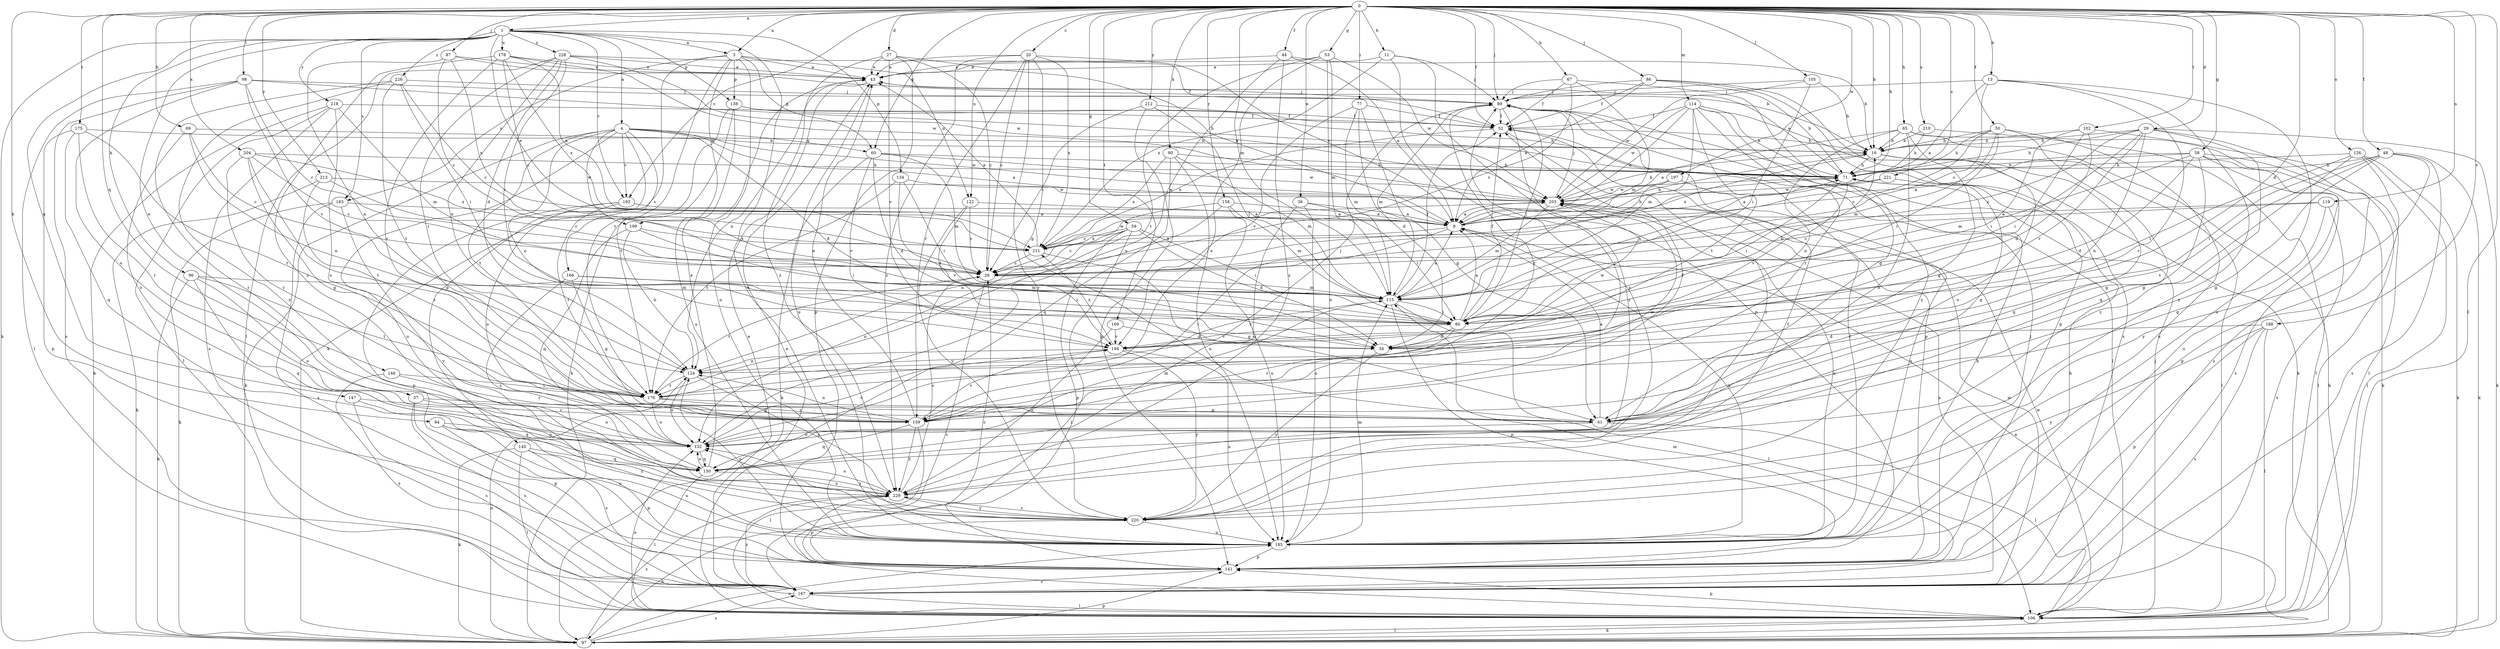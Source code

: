 strict digraph  {
0;
1;
3;
4;
8;
11;
13;
16;
20;
26;
27;
29;
34;
36;
37;
43;
44;
48;
50;
52;
53;
58;
59;
60;
61;
65;
67;
69;
71;
77;
80;
86;
87;
89;
90;
94;
96;
97;
98;
102;
105;
106;
114;
115;
119;
122;
124;
126;
132;
134;
138;
140;
141;
146;
147;
150;
158;
159;
163;
166;
167;
169;
175;
176;
178;
185;
188;
193;
194;
197;
199;
203;
204;
210;
211;
212;
213;
218;
220;
221;
226;
228;
229;
0 -> 1  [label=a];
0 -> 3  [label=a];
0 -> 11  [label=b];
0 -> 13  [label=b];
0 -> 16  [label=b];
0 -> 20  [label=c];
0 -> 27  [label=d];
0 -> 29  [label=d];
0 -> 34  [label=d];
0 -> 36  [label=e];
0 -> 44  [label=f];
0 -> 48  [label=f];
0 -> 50  [label=f];
0 -> 52  [label=f];
0 -> 53  [label=g];
0 -> 58  [label=g];
0 -> 59  [label=g];
0 -> 60  [label=g];
0 -> 65  [label=h];
0 -> 67  [label=h];
0 -> 69  [label=h];
0 -> 71  [label=h];
0 -> 77  [label=i];
0 -> 86  [label=j];
0 -> 87  [label=j];
0 -> 89  [label=j];
0 -> 90  [label=k];
0 -> 94  [label=k];
0 -> 98  [label=l];
0 -> 102  [label=l];
0 -> 105  [label=l];
0 -> 106  [label=l];
0 -> 114  [label=m];
0 -> 115  [label=m];
0 -> 119  [label=n];
0 -> 122  [label=n];
0 -> 126  [label=o];
0 -> 146  [label=q];
0 -> 158  [label=r];
0 -> 169  [label=t];
0 -> 175  [label=t];
0 -> 188  [label=v];
0 -> 193  [label=v];
0 -> 197  [label=w];
0 -> 204  [label=x];
0 -> 210  [label=x];
0 -> 212  [label=y];
0 -> 213  [label=y];
0 -> 221  [label=z];
1 -> 3  [label=a];
1 -> 4  [label=a];
1 -> 37  [label=e];
1 -> 96  [label=k];
1 -> 97  [label=k];
1 -> 134  [label=p];
1 -> 138  [label=p];
1 -> 147  [label=q];
1 -> 163  [label=s];
1 -> 178  [label=u];
1 -> 185  [label=u];
1 -> 193  [label=v];
1 -> 211  [label=x];
1 -> 218  [label=y];
1 -> 226  [label=z];
1 -> 228  [label=z];
3 -> 43  [label=e];
3 -> 60  [label=g];
3 -> 97  [label=k];
3 -> 122  [label=n];
3 -> 138  [label=p];
3 -> 163  [label=s];
3 -> 176  [label=t];
3 -> 185  [label=u];
3 -> 199  [label=w];
4 -> 8  [label=a];
4 -> 34  [label=d];
4 -> 60  [label=g];
4 -> 97  [label=k];
4 -> 124  [label=n];
4 -> 140  [label=p];
4 -> 166  [label=s];
4 -> 176  [label=t];
4 -> 185  [label=u];
4 -> 193  [label=v];
4 -> 199  [label=w];
4 -> 203  [label=w];
8 -> 16  [label=b];
8 -> 71  [label=h];
8 -> 159  [label=r];
8 -> 185  [label=u];
8 -> 211  [label=x];
11 -> 43  [label=e];
11 -> 89  [label=j];
11 -> 141  [label=p];
11 -> 211  [label=x];
11 -> 220  [label=y];
13 -> 8  [label=a];
13 -> 26  [label=c];
13 -> 89  [label=j];
13 -> 159  [label=r];
13 -> 185  [label=u];
13 -> 220  [label=y];
16 -> 71  [label=h];
16 -> 106  [label=l];
16 -> 132  [label=o];
16 -> 150  [label=q];
16 -> 211  [label=x];
20 -> 8  [label=a];
20 -> 26  [label=c];
20 -> 43  [label=e];
20 -> 61  [label=g];
20 -> 159  [label=r];
20 -> 211  [label=x];
20 -> 220  [label=y];
20 -> 229  [label=z];
26 -> 115  [label=m];
26 -> 167  [label=s];
26 -> 176  [label=t];
27 -> 8  [label=a];
27 -> 26  [label=c];
27 -> 43  [label=e];
27 -> 141  [label=p];
27 -> 194  [label=v];
27 -> 229  [label=z];
29 -> 16  [label=b];
29 -> 26  [label=c];
29 -> 71  [label=h];
29 -> 80  [label=i];
29 -> 97  [label=k];
29 -> 124  [label=n];
29 -> 167  [label=s];
29 -> 194  [label=v];
29 -> 229  [label=z];
34 -> 203  [label=w];
34 -> 220  [label=y];
36 -> 8  [label=a];
36 -> 80  [label=i];
36 -> 150  [label=q];
36 -> 185  [label=u];
37 -> 61  [label=g];
37 -> 132  [label=o];
37 -> 141  [label=p];
37 -> 167  [label=s];
43 -> 89  [label=j];
43 -> 124  [label=n];
43 -> 185  [label=u];
44 -> 8  [label=a];
44 -> 16  [label=b];
44 -> 43  [label=e];
44 -> 132  [label=o];
44 -> 229  [label=z];
48 -> 61  [label=g];
48 -> 71  [label=h];
48 -> 80  [label=i];
48 -> 97  [label=k];
48 -> 167  [label=s];
48 -> 176  [label=t];
48 -> 220  [label=y];
50 -> 16  [label=b];
50 -> 26  [label=c];
50 -> 71  [label=h];
50 -> 80  [label=i];
50 -> 115  [label=m];
50 -> 150  [label=q];
50 -> 185  [label=u];
52 -> 16  [label=b];
52 -> 211  [label=x];
52 -> 229  [label=z];
53 -> 43  [label=e];
53 -> 115  [label=m];
53 -> 132  [label=o];
53 -> 176  [label=t];
53 -> 185  [label=u];
53 -> 203  [label=w];
58 -> 8  [label=a];
58 -> 34  [label=d];
58 -> 61  [label=g];
58 -> 71  [label=h];
58 -> 106  [label=l];
58 -> 115  [label=m];
58 -> 167  [label=s];
58 -> 185  [label=u];
59 -> 26  [label=c];
59 -> 34  [label=d];
59 -> 80  [label=i];
59 -> 106  [label=l];
59 -> 132  [label=o];
59 -> 141  [label=p];
59 -> 211  [label=x];
60 -> 34  [label=d];
60 -> 71  [label=h];
60 -> 97  [label=k];
60 -> 115  [label=m];
60 -> 194  [label=v];
60 -> 203  [label=w];
61 -> 8  [label=a];
61 -> 106  [label=l];
61 -> 132  [label=o];
65 -> 8  [label=a];
65 -> 16  [label=b];
65 -> 61  [label=g];
65 -> 97  [label=k];
65 -> 106  [label=l];
65 -> 124  [label=n];
65 -> 132  [label=o];
67 -> 26  [label=c];
67 -> 52  [label=f];
67 -> 89  [label=j];
67 -> 115  [label=m];
67 -> 220  [label=y];
69 -> 16  [label=b];
69 -> 26  [label=c];
69 -> 124  [label=n];
69 -> 132  [label=o];
71 -> 43  [label=e];
71 -> 80  [label=i];
71 -> 194  [label=v];
71 -> 203  [label=w];
77 -> 34  [label=d];
77 -> 52  [label=f];
77 -> 61  [label=g];
77 -> 115  [label=m];
77 -> 194  [label=v];
80 -> 8  [label=a];
80 -> 16  [label=b];
80 -> 34  [label=d];
80 -> 52  [label=f];
80 -> 89  [label=j];
80 -> 159  [label=r];
80 -> 194  [label=v];
86 -> 8  [label=a];
86 -> 52  [label=f];
86 -> 71  [label=h];
86 -> 89  [label=j];
86 -> 141  [label=p];
86 -> 167  [label=s];
87 -> 16  [label=b];
87 -> 26  [label=c];
87 -> 43  [label=e];
87 -> 124  [label=n];
87 -> 211  [label=x];
89 -> 52  [label=f];
89 -> 106  [label=l];
89 -> 115  [label=m];
89 -> 141  [label=p];
89 -> 159  [label=r];
89 -> 229  [label=z];
90 -> 71  [label=h];
90 -> 115  [label=m];
90 -> 150  [label=q];
90 -> 185  [label=u];
90 -> 211  [label=x];
94 -> 132  [label=o];
94 -> 167  [label=s];
94 -> 185  [label=u];
94 -> 220  [label=y];
96 -> 97  [label=k];
96 -> 115  [label=m];
96 -> 132  [label=o];
96 -> 150  [label=q];
96 -> 176  [label=t];
97 -> 8  [label=a];
97 -> 106  [label=l];
97 -> 124  [label=n];
97 -> 141  [label=p];
97 -> 167  [label=s];
97 -> 185  [label=u];
97 -> 229  [label=z];
98 -> 26  [label=c];
98 -> 71  [label=h];
98 -> 89  [label=j];
98 -> 106  [label=l];
98 -> 132  [label=o];
98 -> 167  [label=s];
98 -> 194  [label=v];
102 -> 16  [label=b];
102 -> 34  [label=d];
102 -> 80  [label=i];
102 -> 106  [label=l];
102 -> 194  [label=v];
105 -> 16  [label=b];
105 -> 80  [label=i];
105 -> 89  [label=j];
105 -> 203  [label=w];
106 -> 43  [label=e];
106 -> 89  [label=j];
106 -> 97  [label=k];
106 -> 132  [label=o];
106 -> 141  [label=p];
106 -> 203  [label=w];
114 -> 8  [label=a];
114 -> 52  [label=f];
114 -> 61  [label=g];
114 -> 71  [label=h];
114 -> 97  [label=k];
114 -> 115  [label=m];
114 -> 159  [label=r];
114 -> 176  [label=t];
114 -> 203  [label=w];
115 -> 8  [label=a];
115 -> 52  [label=f];
115 -> 71  [label=h];
115 -> 80  [label=i];
115 -> 106  [label=l];
115 -> 141  [label=p];
115 -> 194  [label=v];
119 -> 8  [label=a];
119 -> 26  [label=c];
119 -> 61  [label=g];
119 -> 167  [label=s];
122 -> 8  [label=a];
122 -> 26  [label=c];
122 -> 194  [label=v];
122 -> 220  [label=y];
124 -> 132  [label=o];
124 -> 176  [label=t];
124 -> 229  [label=z];
126 -> 61  [label=g];
126 -> 71  [label=h];
126 -> 80  [label=i];
126 -> 97  [label=k];
126 -> 106  [label=l];
126 -> 141  [label=p];
132 -> 115  [label=m];
132 -> 150  [label=q];
132 -> 194  [label=v];
134 -> 34  [label=d];
134 -> 80  [label=i];
134 -> 176  [label=t];
134 -> 203  [label=w];
138 -> 52  [label=f];
138 -> 71  [label=h];
138 -> 97  [label=k];
138 -> 176  [label=t];
138 -> 185  [label=u];
140 -> 97  [label=k];
140 -> 106  [label=l];
140 -> 141  [label=p];
140 -> 150  [label=q];
140 -> 185  [label=u];
141 -> 26  [label=c];
141 -> 71  [label=h];
141 -> 89  [label=j];
141 -> 167  [label=s];
146 -> 159  [label=r];
146 -> 167  [label=s];
146 -> 176  [label=t];
147 -> 150  [label=q];
147 -> 159  [label=r];
147 -> 167  [label=s];
150 -> 43  [label=e];
150 -> 106  [label=l];
150 -> 132  [label=o];
150 -> 229  [label=z];
158 -> 8  [label=a];
158 -> 26  [label=c];
158 -> 115  [label=m];
158 -> 124  [label=n];
158 -> 185  [label=u];
159 -> 43  [label=e];
159 -> 52  [label=f];
159 -> 89  [label=j];
159 -> 106  [label=l];
159 -> 124  [label=n];
159 -> 150  [label=q];
159 -> 194  [label=v];
159 -> 203  [label=w];
159 -> 229  [label=z];
163 -> 8  [label=a];
163 -> 97  [label=k];
163 -> 167  [label=s];
163 -> 220  [label=y];
166 -> 61  [label=g];
166 -> 80  [label=i];
166 -> 115  [label=m];
166 -> 229  [label=z];
167 -> 43  [label=e];
167 -> 106  [label=l];
167 -> 115  [label=m];
167 -> 203  [label=w];
167 -> 229  [label=z];
169 -> 34  [label=d];
169 -> 194  [label=v];
169 -> 229  [label=z];
175 -> 16  [label=b];
175 -> 141  [label=p];
175 -> 150  [label=q];
175 -> 159  [label=r];
175 -> 176  [label=t];
176 -> 61  [label=g];
176 -> 89  [label=j];
176 -> 132  [label=o];
176 -> 159  [label=r];
178 -> 8  [label=a];
178 -> 26  [label=c];
178 -> 43  [label=e];
178 -> 159  [label=r];
178 -> 203  [label=w];
178 -> 211  [label=x];
178 -> 229  [label=z];
185 -> 52  [label=f];
185 -> 71  [label=h];
185 -> 115  [label=m];
185 -> 124  [label=n];
185 -> 141  [label=p];
188 -> 34  [label=d];
188 -> 106  [label=l];
188 -> 141  [label=p];
188 -> 167  [label=s];
188 -> 220  [label=y];
193 -> 8  [label=a];
193 -> 132  [label=o];
193 -> 141  [label=p];
193 -> 176  [label=t];
194 -> 124  [label=n];
194 -> 185  [label=u];
194 -> 211  [label=x];
194 -> 220  [label=y];
197 -> 26  [label=c];
197 -> 185  [label=u];
197 -> 203  [label=w];
199 -> 80  [label=i];
199 -> 124  [label=n];
199 -> 150  [label=q];
199 -> 211  [label=x];
203 -> 8  [label=a];
203 -> 16  [label=b];
203 -> 89  [label=j];
203 -> 115  [label=m];
203 -> 167  [label=s];
203 -> 185  [label=u];
204 -> 26  [label=c];
204 -> 61  [label=g];
204 -> 71  [label=h];
204 -> 159  [label=r];
204 -> 176  [label=t];
204 -> 211  [label=x];
210 -> 16  [label=b];
210 -> 71  [label=h];
210 -> 97  [label=k];
211 -> 26  [label=c];
211 -> 43  [label=e];
211 -> 61  [label=g];
211 -> 203  [label=w];
212 -> 26  [label=c];
212 -> 52  [label=f];
212 -> 80  [label=i];
212 -> 141  [label=p];
213 -> 26  [label=c];
213 -> 97  [label=k];
213 -> 159  [label=r];
213 -> 203  [label=w];
218 -> 52  [label=f];
218 -> 97  [label=k];
218 -> 106  [label=l];
218 -> 115  [label=m];
218 -> 132  [label=o];
218 -> 167  [label=s];
220 -> 52  [label=f];
220 -> 97  [label=k];
220 -> 132  [label=o];
220 -> 185  [label=u];
220 -> 229  [label=z];
221 -> 8  [label=a];
221 -> 61  [label=g];
221 -> 203  [label=w];
226 -> 26  [label=c];
226 -> 80  [label=i];
226 -> 89  [label=j];
226 -> 176  [label=t];
226 -> 220  [label=y];
226 -> 229  [label=z];
228 -> 34  [label=d];
228 -> 43  [label=e];
228 -> 52  [label=f];
228 -> 80  [label=i];
228 -> 106  [label=l];
228 -> 124  [label=n];
228 -> 176  [label=t];
228 -> 203  [label=w];
229 -> 26  [label=c];
229 -> 132  [label=o];
229 -> 141  [label=p];
229 -> 220  [label=y];
}
